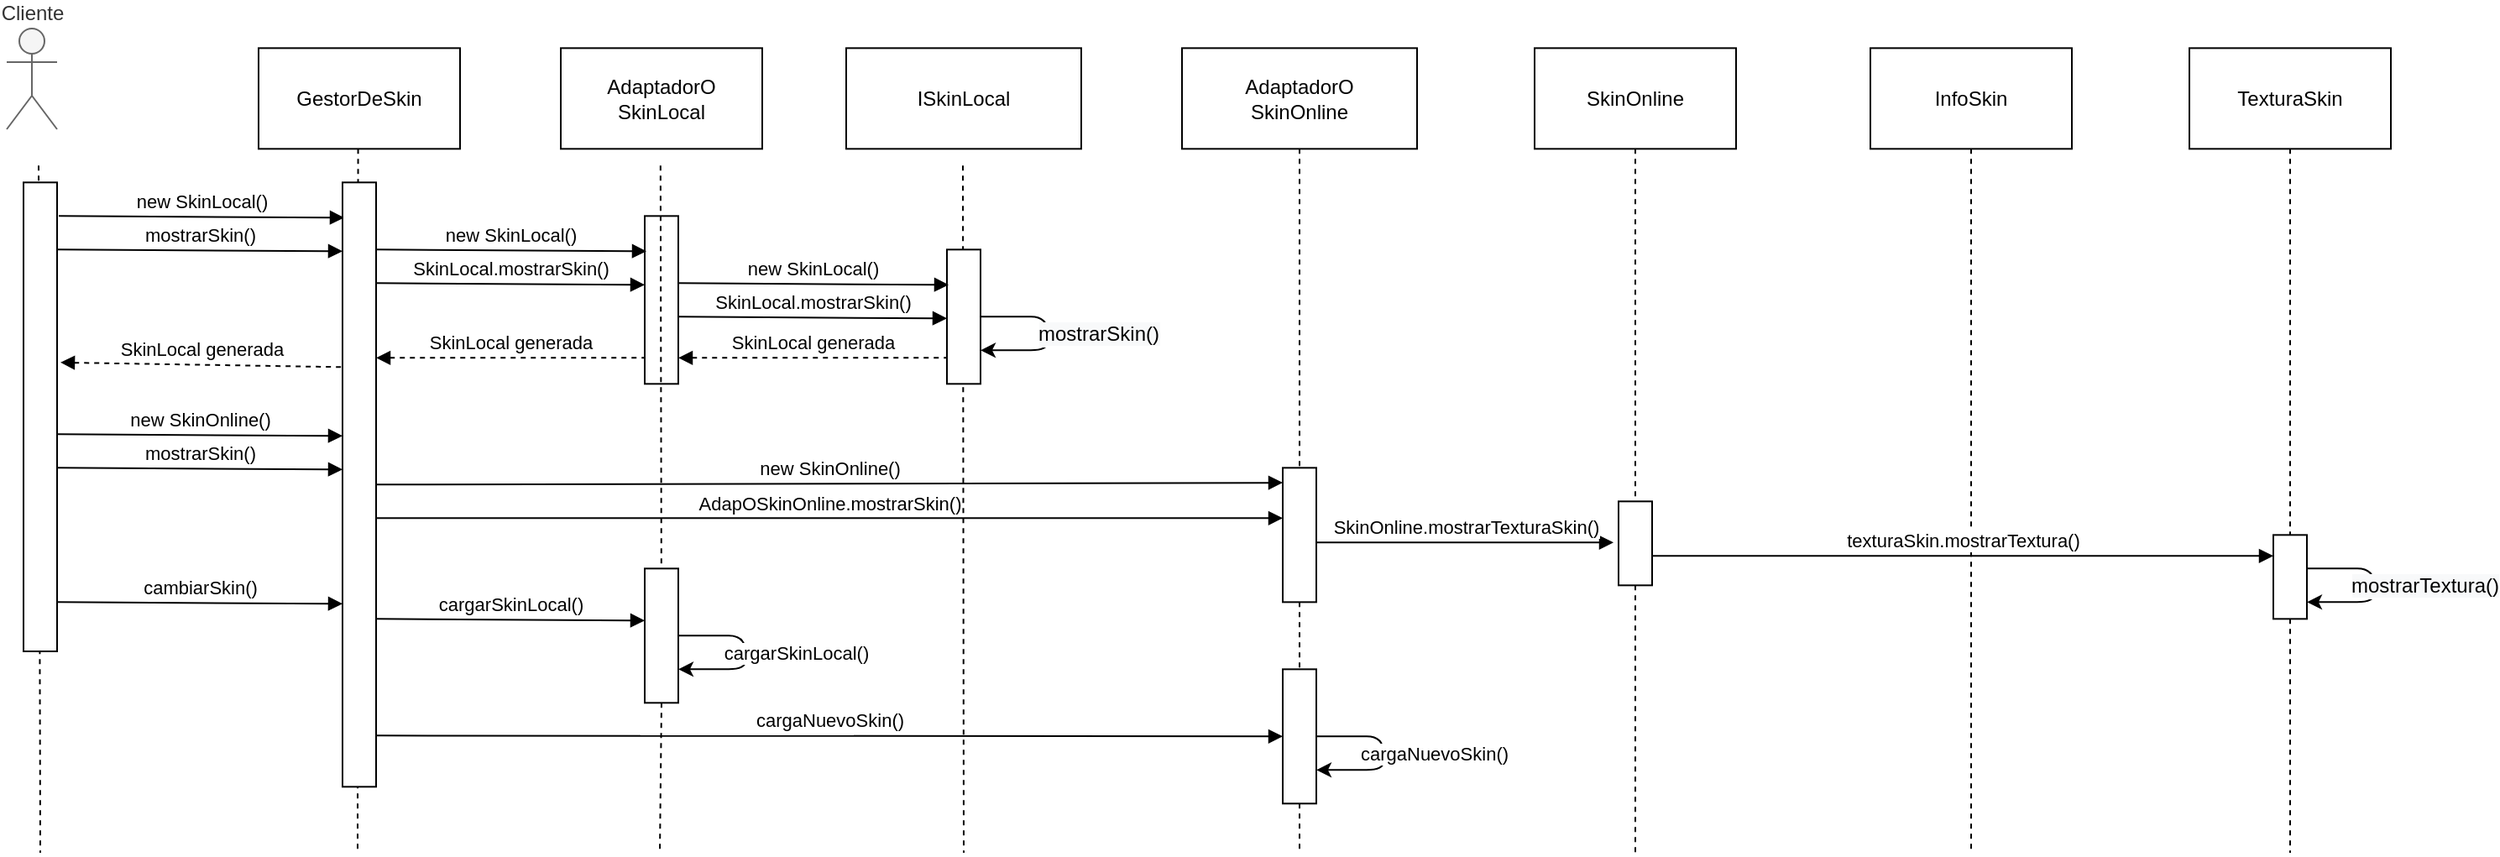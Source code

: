 <mxfile version="15.4.3" type="google"><diagram id="FFhPNZp1Z0Cv77TAvvxm" name="Página-1"><mxGraphModel dx="856" dy="746" grid="1" gridSize="10" guides="1" tooltips="1" connect="1" arrows="1" fold="1" page="1" pageScale="1" pageWidth="827" pageHeight="1169" math="0" shadow="0"><root><mxCell id="0"/><mxCell id="1" parent="0"/><mxCell id="8W0476xP9J8Cwm-FeBUf-2" style="rounded=0;orthogonalLoop=1;jettySize=auto;html=1;endArrow=none;endFill=0;dashed=1;" parent="1" edge="1"><mxGeometry relative="1" as="geometry"><mxPoint x="70" y="520" as="targetPoint"/><mxPoint x="69" y="110.67" as="sourcePoint"/></mxGeometry></mxCell><mxCell id="8W0476xP9J8Cwm-FeBUf-3" value="Cliente" style="shape=umlActor;verticalLabelPosition=top;verticalAlign=bottom;html=1;outlineConnect=0;labelPosition=center;align=center;fillColor=#f5f5f5;strokeColor=#666666;fontColor=#333333;" parent="1" vertex="1"><mxGeometry x="50" y="29" width="30" height="60" as="geometry"/></mxCell><mxCell id="8W0476xP9J8Cwm-FeBUf-4" style="rounded=0;orthogonalLoop=1;jettySize=auto;html=1;exitX=0.5;exitY=1;exitDx=0;exitDy=0;dashed=1;endArrow=none;endFill=0;startArrow=none;" parent="1" source="Qq_ZQxuOtuxrpt1lNSAV-54" edge="1"><mxGeometry relative="1" as="geometry"><mxPoint x="439" y="520" as="targetPoint"/><mxPoint x="439.41" y="110.67" as="sourcePoint"/></mxGeometry></mxCell><mxCell id="8W0476xP9J8Cwm-FeBUf-5" value="AdaptadorO&lt;br&gt;SkinLocal" style="rounded=0;whiteSpace=wrap;html=1;" parent="1" vertex="1"><mxGeometry x="380" y="40.67" width="120" height="60" as="geometry"/></mxCell><mxCell id="8W0476xP9J8Cwm-FeBUf-7" value="AdaptadorO&lt;br&gt;SkinOnline" style="rounded=0;whiteSpace=wrap;html=1;" parent="1" vertex="1"><mxGeometry x="750" y="40.67" width="140" height="60" as="geometry"/></mxCell><mxCell id="8W0476xP9J8Cwm-FeBUf-8" style="edgeStyle=orthogonalEdgeStyle;rounded=0;orthogonalLoop=1;jettySize=auto;html=1;exitX=0.5;exitY=1;exitDx=0;exitDy=0;dashed=1;endArrow=none;endFill=0;startArrow=none;" parent="1" source="Qq_ZQxuOtuxrpt1lNSAV-48" edge="1"><mxGeometry relative="1" as="geometry"><mxPoint x="1020" y="520" as="targetPoint"/></mxGeometry></mxCell><mxCell id="8W0476xP9J8Cwm-FeBUf-9" value="SkinOnline" style="rounded=0;whiteSpace=wrap;html=1;" parent="1" vertex="1"><mxGeometry x="960" y="40.67" width="120" height="60" as="geometry"/></mxCell><mxCell id="8W0476xP9J8Cwm-FeBUf-11" value="InfoSkin" style="rounded=0;whiteSpace=wrap;html=1;" parent="1" vertex="1"><mxGeometry x="1160" y="40.67" width="120" height="60" as="geometry"/></mxCell><mxCell id="8W0476xP9J8Cwm-FeBUf-13" value="TexturaSkin" style="rounded=0;whiteSpace=wrap;html=1;" parent="1" vertex="1"><mxGeometry x="1350" y="40.67" width="120" height="60" as="geometry"/></mxCell><mxCell id="8W0476xP9J8Cwm-FeBUf-16" value="&lt;span style=&quot;font-family: &amp;#34;helvetica&amp;#34;&quot;&gt;new SkinLocal()&lt;/span&gt;" style="endArrow=block;html=1;endFill=1;labelPosition=center;verticalLabelPosition=top;align=center;verticalAlign=bottom;entryX=0;entryY=0.042;entryDx=0;entryDy=0;entryPerimeter=0;" parent="1" edge="1"><mxGeometry width="50" height="50" relative="1" as="geometry"><mxPoint x="81" y="140.67" as="sourcePoint"/><mxPoint x="251" y="141.67" as="targetPoint"/></mxGeometry></mxCell><mxCell id="8W0476xP9J8Cwm-FeBUf-38" value="ISkinLocal" style="rounded=0;whiteSpace=wrap;html=1;" parent="1" vertex="1"><mxGeometry x="550" y="40.67" width="140" height="60" as="geometry"/></mxCell><mxCell id="8W0476xP9J8Cwm-FeBUf-39" style="rounded=0;orthogonalLoop=1;jettySize=auto;html=1;exitX=0.5;exitY=1;exitDx=0;exitDy=0;dashed=1;endArrow=none;endFill=0;" parent="1" edge="1"><mxGeometry relative="1" as="geometry"><mxPoint x="620" y="520" as="targetPoint"/><mxPoint x="619.5" y="110.67" as="sourcePoint"/></mxGeometry></mxCell><mxCell id="8W0476xP9J8Cwm-FeBUf-43" value="GestorDeSkin" style="rounded=0;whiteSpace=wrap;html=1;" parent="1" vertex="1"><mxGeometry x="200" y="40.67" width="120" height="60" as="geometry"/></mxCell><mxCell id="8W0476xP9J8Cwm-FeBUf-44" style="rounded=0;orthogonalLoop=1;jettySize=auto;html=1;exitX=0.5;exitY=1;exitDx=0;exitDy=0;dashed=1;endArrow=none;endFill=0;" parent="1" edge="1"><mxGeometry relative="1" as="geometry"><mxPoint x="259" y="520" as="targetPoint"/><mxPoint x="259.29" y="100.67" as="sourcePoint"/></mxGeometry></mxCell><mxCell id="8W0476xP9J8Cwm-FeBUf-48" value="" style="rounded=0;whiteSpace=wrap;html=1;" parent="1" vertex="1"><mxGeometry x="60" y="120.67" width="20" height="279.33" as="geometry"/></mxCell><mxCell id="8W0476xP9J8Cwm-FeBUf-51" value="" style="rounded=0;whiteSpace=wrap;html=1;" parent="1" vertex="1"><mxGeometry x="250" y="120.67" width="20" height="360" as="geometry"/></mxCell><mxCell id="8W0476xP9J8Cwm-FeBUf-52" value="" style="rounded=0;whiteSpace=wrap;html=1;" parent="1" vertex="1"><mxGeometry x="430" y="140.67" width="20" height="100" as="geometry"/></mxCell><mxCell id="8W0476xP9J8Cwm-FeBUf-61" value="" style="rounded=0;orthogonalLoop=1;jettySize=auto;html=1;exitX=0.5;exitY=1;exitDx=0;exitDy=0;dashed=1;endArrow=none;endFill=0;startArrow=none;" parent="1" source="Qq_ZQxuOtuxrpt1lNSAV-56" edge="1"><mxGeometry relative="1" as="geometry"><mxPoint x="820" y="520" as="targetPoint"/><mxPoint x="820" y="100.67" as="sourcePoint"/></mxGeometry></mxCell><mxCell id="8W0476xP9J8Cwm-FeBUf-64" value="" style="rounded=0;orthogonalLoop=1;jettySize=auto;html=1;exitX=0.5;exitY=1;exitDx=0;exitDy=0;dashed=1;endArrow=none;endFill=0;" parent="1" source="8W0476xP9J8Cwm-FeBUf-11" edge="1"><mxGeometry relative="1" as="geometry"><mxPoint x="1220" y="520" as="targetPoint"/><mxPoint x="1220" y="100.67" as="sourcePoint"/></mxGeometry></mxCell><mxCell id="nEfzSv-l4ia5l02yRWtV-1" value="&lt;font face=&quot;helvetica&quot;&gt;new SkinLocal()&lt;/font&gt;" style="endArrow=block;html=1;endFill=1;labelPosition=center;verticalLabelPosition=top;align=center;verticalAlign=bottom;" parent="1" edge="1"><mxGeometry width="50" height="50" relative="1" as="geometry"><mxPoint x="270" y="160.67" as="sourcePoint"/><mxPoint x="431" y="161.67" as="targetPoint"/></mxGeometry></mxCell><mxCell id="nEfzSv-l4ia5l02yRWtV-2" value="&lt;font face=&quot;helvetica&quot;&gt;mostrarSkin()&lt;/font&gt;" style="endArrow=block;html=1;endFill=1;labelPosition=center;verticalLabelPosition=top;align=center;verticalAlign=bottom;entryX=0;entryY=0.042;entryDx=0;entryDy=0;entryPerimeter=0;" parent="1" edge="1"><mxGeometry width="50" height="50" relative="1" as="geometry"><mxPoint x="80" y="160.67" as="sourcePoint"/><mxPoint x="250" y="161.67" as="targetPoint"/></mxGeometry></mxCell><mxCell id="nEfzSv-l4ia5l02yRWtV-3" value="&lt;font face=&quot;helvetica&quot;&gt;SkinLocal.mostrarSkin()&lt;/font&gt;" style="endArrow=block;html=1;endFill=1;labelPosition=center;verticalLabelPosition=top;align=center;verticalAlign=bottom;" parent="1" edge="1"><mxGeometry width="50" height="50" relative="1" as="geometry"><mxPoint x="270" y="180.67" as="sourcePoint"/><mxPoint x="430" y="181.67" as="targetPoint"/></mxGeometry></mxCell><mxCell id="nEfzSv-l4ia5l02yRWtV-4" value="" style="rounded=0;whiteSpace=wrap;html=1;" parent="1" vertex="1"><mxGeometry x="610" y="160.67" width="20" height="80" as="geometry"/></mxCell><mxCell id="nEfzSv-l4ia5l02yRWtV-5" value="&lt;font face=&quot;helvetica&quot;&gt;new SkinLocal()&lt;/font&gt;" style="endArrow=block;html=1;endFill=1;labelPosition=center;verticalLabelPosition=top;align=center;verticalAlign=bottom;" parent="1" edge="1"><mxGeometry width="50" height="50" relative="1" as="geometry"><mxPoint x="450" y="180.67" as="sourcePoint"/><mxPoint x="611" y="181.67" as="targetPoint"/></mxGeometry></mxCell><mxCell id="nEfzSv-l4ia5l02yRWtV-6" value="&lt;font face=&quot;helvetica&quot;&gt;SkinLocal.mostrarSkin()&lt;/font&gt;" style="endArrow=block;html=1;endFill=1;labelPosition=center;verticalLabelPosition=top;align=center;verticalAlign=bottom;" parent="1" edge="1"><mxGeometry width="50" height="50" relative="1" as="geometry"><mxPoint x="450" y="200.67" as="sourcePoint"/><mxPoint x="610" y="201.67" as="targetPoint"/></mxGeometry></mxCell><mxCell id="nEfzSv-l4ia5l02yRWtV-7" value="SkinLocal generada" style="endArrow=none;html=1;endFill=0;labelPosition=center;verticalLabelPosition=top;align=center;verticalAlign=bottom;startArrow=block;startFill=1;dashed=1;" parent="1" edge="1"><mxGeometry width="50" height="50" relative="1" as="geometry"><mxPoint x="450" y="225.17" as="sourcePoint"/><mxPoint x="610" y="225.17" as="targetPoint"/><mxPoint as="offset"/></mxGeometry></mxCell><mxCell id="nEfzSv-l4ia5l02yRWtV-8" value="SkinLocal generada" style="endArrow=none;html=1;endFill=0;labelPosition=center;verticalLabelPosition=top;align=center;verticalAlign=bottom;startArrow=block;startFill=1;dashed=1;" parent="1" edge="1"><mxGeometry width="50" height="50" relative="1" as="geometry"><mxPoint x="270" y="225.17" as="sourcePoint"/><mxPoint x="430" y="225.17" as="targetPoint"/><mxPoint as="offset"/></mxGeometry></mxCell><mxCell id="nEfzSv-l4ia5l02yRWtV-9" value="SkinLocal generada" style="endArrow=none;html=1;endFill=0;labelPosition=center;verticalLabelPosition=top;align=center;verticalAlign=bottom;startArrow=block;startFill=1;dashed=1;exitX=1.1;exitY=0.384;exitDx=0;exitDy=0;exitPerimeter=0;" parent="1" source="8W0476xP9J8Cwm-FeBUf-48" edge="1"><mxGeometry width="50" height="50" relative="1" as="geometry"><mxPoint x="100" y="230.67" as="sourcePoint"/><mxPoint x="250" y="230.67" as="targetPoint"/><mxPoint as="offset"/></mxGeometry></mxCell><mxCell id="nEfzSv-l4ia5l02yRWtV-10" value="&lt;span style=&quot;font-size: 12px ; text-align: left ; background-color: rgb(248 , 249 , 250)&quot;&gt;mostrarSkin()&lt;/span&gt;" style="endArrow=classic;html=1;exitX=1;exitY=0.5;exitDx=0;exitDy=0;entryX=1;entryY=0.75;entryDx=0;entryDy=0;fillColor=none;" parent="1" source="nEfzSv-l4ia5l02yRWtV-4" target="nEfzSv-l4ia5l02yRWtV-4" edge="1"><mxGeometry y="30" width="50" height="50" relative="1" as="geometry"><mxPoint x="680" y="300.67" as="sourcePoint"/><mxPoint x="730" y="250.67" as="targetPoint"/><Array as="points"><mxPoint x="670" y="200.67"/><mxPoint x="670" y="220.67"/></Array><mxPoint as="offset"/></mxGeometry></mxCell><mxCell id="nEfzSv-l4ia5l02yRWtV-11" value="&lt;font face=&quot;helvetica&quot;&gt;new SkinOnline()&lt;/font&gt;" style="endArrow=block;html=1;endFill=1;labelPosition=center;verticalLabelPosition=top;align=center;verticalAlign=bottom;entryX=0;entryY=0.042;entryDx=0;entryDy=0;entryPerimeter=0;" parent="1" edge="1"><mxGeometry width="50" height="50" relative="1" as="geometry"><mxPoint x="80" y="270.67" as="sourcePoint"/><mxPoint x="250" y="271.67" as="targetPoint"/></mxGeometry></mxCell><mxCell id="nEfzSv-l4ia5l02yRWtV-12" value="&lt;font face=&quot;helvetica&quot;&gt;mostrarSkin()&lt;/font&gt;" style="endArrow=block;html=1;endFill=1;labelPosition=center;verticalLabelPosition=top;align=center;verticalAlign=bottom;entryX=0;entryY=0.042;entryDx=0;entryDy=0;entryPerimeter=0;" parent="1" edge="1"><mxGeometry width="50" height="50" relative="1" as="geometry"><mxPoint x="80" y="290.67" as="sourcePoint"/><mxPoint x="250" y="291.67" as="targetPoint"/></mxGeometry></mxCell><mxCell id="nEfzSv-l4ia5l02yRWtV-13" value="" style="rounded=0;whiteSpace=wrap;html=1;" parent="1" vertex="1"><mxGeometry x="810" y="290.67" width="20" height="80" as="geometry"/></mxCell><mxCell id="nEfzSv-l4ia5l02yRWtV-14" value="" style="rounded=0;orthogonalLoop=1;jettySize=auto;html=1;exitX=0.5;exitY=1;exitDx=0;exitDy=0;dashed=1;endArrow=none;endFill=0;" parent="1" source="8W0476xP9J8Cwm-FeBUf-7" target="nEfzSv-l4ia5l02yRWtV-13" edge="1"><mxGeometry relative="1" as="geometry"><mxPoint x="820" y="650.67" as="targetPoint"/><mxPoint x="820" y="100.67" as="sourcePoint"/></mxGeometry></mxCell><mxCell id="nEfzSv-l4ia5l02yRWtV-15" value="&lt;font face=&quot;helvetica&quot;&gt;new SkinOnline()&lt;/font&gt;" style="endArrow=block;html=1;endFill=1;labelPosition=center;verticalLabelPosition=top;align=center;verticalAlign=bottom;entryX=0;entryY=0.111;entryDx=0;entryDy=0;entryPerimeter=0;" parent="1" target="nEfzSv-l4ia5l02yRWtV-13" edge="1"><mxGeometry width="50" height="50" relative="1" as="geometry"><mxPoint x="270" y="300.67" as="sourcePoint"/><mxPoint x="780" y="300.67" as="targetPoint"/></mxGeometry></mxCell><mxCell id="nEfzSv-l4ia5l02yRWtV-16" value="&lt;font face=&quot;helvetica&quot;&gt;AdapOSkinOnline.mostrarSkin()&lt;/font&gt;" style="endArrow=block;html=1;endFill=1;labelPosition=center;verticalLabelPosition=top;align=center;verticalAlign=bottom;" parent="1" edge="1"><mxGeometry width="50" height="50" relative="1" as="geometry"><mxPoint x="270" y="320.67" as="sourcePoint"/><mxPoint x="810" y="320.67" as="targetPoint"/></mxGeometry></mxCell><mxCell id="nEfzSv-l4ia5l02yRWtV-23" value="" style="rounded=0;orthogonalLoop=1;jettySize=auto;html=1;exitX=0.5;exitY=1;exitDx=0;exitDy=0;dashed=1;endArrow=none;endFill=0;startArrow=none;" parent="1" source="nEfzSv-l4ia5l02yRWtV-19" edge="1"><mxGeometry relative="1" as="geometry"><mxPoint x="1410" y="520" as="targetPoint"/><mxPoint x="1410" y="100.67" as="sourcePoint"/></mxGeometry></mxCell><mxCell id="nEfzSv-l4ia5l02yRWtV-68" value="&lt;font face=&quot;helvetica&quot;&gt;SkinOnline.mostrarTexturaSkin()&lt;/font&gt;" style="endArrow=block;html=1;endFill=1;labelPosition=center;verticalLabelPosition=top;align=center;verticalAlign=bottom;" parent="1" edge="1"><mxGeometry width="50" height="50" relative="1" as="geometry"><mxPoint x="830" y="335.17" as="sourcePoint"/><mxPoint x="1007" y="335.17" as="targetPoint"/></mxGeometry></mxCell><mxCell id="Qq_ZQxuOtuxrpt1lNSAV-48" value="" style="rounded=0;whiteSpace=wrap;html=1;" parent="1" vertex="1"><mxGeometry x="1010" y="310.67" width="20" height="50" as="geometry"/></mxCell><mxCell id="Qq_ZQxuOtuxrpt1lNSAV-49" value="" style="edgeStyle=orthogonalEdgeStyle;rounded=0;orthogonalLoop=1;jettySize=auto;html=1;exitX=0.5;exitY=1;exitDx=0;exitDy=0;dashed=1;endArrow=none;endFill=0;" parent="1" source="8W0476xP9J8Cwm-FeBUf-9" target="Qq_ZQxuOtuxrpt1lNSAV-48" edge="1"><mxGeometry relative="1" as="geometry"><mxPoint x="1020" y="490.67" as="targetPoint"/><mxPoint x="1020" y="100.67" as="sourcePoint"/></mxGeometry></mxCell><mxCell id="Qq_ZQxuOtuxrpt1lNSAV-50" value="&lt;font face=&quot;helvetica&quot;&gt;texturaSkin.mostrarTextura()&lt;/font&gt;" style="endArrow=block;html=1;endFill=1;labelPosition=center;verticalLabelPosition=top;align=center;verticalAlign=bottom;entryX=0;entryY=0.25;entryDx=0;entryDy=0;exitX=1;exitY=0.65;exitDx=0;exitDy=0;exitPerimeter=0;" parent="1" source="Qq_ZQxuOtuxrpt1lNSAV-48" target="nEfzSv-l4ia5l02yRWtV-19" edge="1"><mxGeometry width="50" height="50" relative="1" as="geometry"><mxPoint x="1040" y="343.67" as="sourcePoint"/><mxPoint x="1207" y="345.17" as="targetPoint"/></mxGeometry></mxCell><mxCell id="Qq_ZQxuOtuxrpt1lNSAV-51" value="&lt;span style=&quot;font-size: 12px ; text-align: left ; background-color: rgb(248 , 249 , 250)&quot;&gt;mostrarTextura()&lt;/span&gt;" style="endArrow=classic;html=1;exitX=1;exitY=0.5;exitDx=0;exitDy=0;entryX=1;entryY=0.75;entryDx=0;entryDy=0;fillColor=none;" parent="1" edge="1"><mxGeometry y="30" width="50" height="50" relative="1" as="geometry"><mxPoint x="1420" y="350.67" as="sourcePoint"/><mxPoint x="1420" y="370.67" as="targetPoint"/><Array as="points"><mxPoint x="1460" y="350.67"/><mxPoint x="1460" y="370.67"/></Array><mxPoint as="offset"/></mxGeometry></mxCell><mxCell id="nEfzSv-l4ia5l02yRWtV-19" value="" style="rounded=0;whiteSpace=wrap;html=1;" parent="1" vertex="1"><mxGeometry x="1400" y="330.67" width="20" height="50" as="geometry"/></mxCell><mxCell id="Qq_ZQxuOtuxrpt1lNSAV-52" value="" style="rounded=0;orthogonalLoop=1;jettySize=auto;html=1;exitX=0.5;exitY=1;exitDx=0;exitDy=0;dashed=1;endArrow=none;endFill=0;" parent="1" source="8W0476xP9J8Cwm-FeBUf-13" target="nEfzSv-l4ia5l02yRWtV-19" edge="1"><mxGeometry relative="1" as="geometry"><mxPoint x="1410" y="490.67" as="targetPoint"/><mxPoint x="1410" y="100.67" as="sourcePoint"/></mxGeometry></mxCell><mxCell id="Qq_ZQxuOtuxrpt1lNSAV-53" value="&lt;font face=&quot;helvetica&quot;&gt;cambiarSkin()&lt;/font&gt;" style="endArrow=block;html=1;endFill=1;labelPosition=center;verticalLabelPosition=top;align=center;verticalAlign=bottom;entryX=0;entryY=0.042;entryDx=0;entryDy=0;entryPerimeter=0;" parent="1" edge="1"><mxGeometry width="50" height="50" relative="1" as="geometry"><mxPoint x="80" y="370.67" as="sourcePoint"/><mxPoint x="250" y="371.67" as="targetPoint"/></mxGeometry></mxCell><mxCell id="Qq_ZQxuOtuxrpt1lNSAV-54" value="" style="rounded=0;whiteSpace=wrap;html=1;" parent="1" vertex="1"><mxGeometry x="430" y="350.67" width="20" height="80" as="geometry"/></mxCell><mxCell id="Qq_ZQxuOtuxrpt1lNSAV-55" value="" style="rounded=0;orthogonalLoop=1;jettySize=auto;html=1;exitX=0.5;exitY=1;exitDx=0;exitDy=0;dashed=1;endArrow=none;endFill=0;" parent="1" target="Qq_ZQxuOtuxrpt1lNSAV-54" edge="1"><mxGeometry relative="1" as="geometry"><mxPoint x="439" y="490.67" as="targetPoint"/><mxPoint x="439.41" y="110.67" as="sourcePoint"/></mxGeometry></mxCell><mxCell id="Qq_ZQxuOtuxrpt1lNSAV-56" value="" style="rounded=0;whiteSpace=wrap;html=1;" parent="1" vertex="1"><mxGeometry x="810" y="410.67" width="20" height="80" as="geometry"/></mxCell><mxCell id="Qq_ZQxuOtuxrpt1lNSAV-57" value="" style="rounded=0;orthogonalLoop=1;jettySize=auto;html=1;exitX=0.5;exitY=1;exitDx=0;exitDy=0;dashed=1;endArrow=none;endFill=0;startArrow=none;" parent="1" source="nEfzSv-l4ia5l02yRWtV-13" target="Qq_ZQxuOtuxrpt1lNSAV-56" edge="1"><mxGeometry relative="1" as="geometry"><mxPoint x="820" y="490.67" as="targetPoint"/><mxPoint x="820" y="370.67" as="sourcePoint"/></mxGeometry></mxCell><mxCell id="Qq_ZQxuOtuxrpt1lNSAV-59" value="&lt;font face=&quot;helvetica&quot;&gt;cargarSkinLocal()&lt;/font&gt;" style="endArrow=block;html=1;endFill=1;labelPosition=center;verticalLabelPosition=top;align=center;verticalAlign=bottom;" parent="1" edge="1"><mxGeometry width="50" height="50" relative="1" as="geometry"><mxPoint x="270" y="380.67" as="sourcePoint"/><mxPoint x="430" y="381.67" as="targetPoint"/></mxGeometry></mxCell><mxCell id="Qq_ZQxuOtuxrpt1lNSAV-61" value="&lt;span style=&quot;font-family: &amp;#34;helvetica&amp;#34;&quot;&gt;cargarSkinLocal()&lt;/span&gt;" style="endArrow=classic;html=1;exitX=1;exitY=0.5;exitDx=0;exitDy=0;entryX=1;entryY=0.75;entryDx=0;entryDy=0;fillColor=none;" parent="1" edge="1"><mxGeometry y="30" width="50" height="50" relative="1" as="geometry"><mxPoint x="450" y="390.67" as="sourcePoint"/><mxPoint x="450" y="410.67" as="targetPoint"/><Array as="points"><mxPoint x="490" y="390.67"/><mxPoint x="490" y="410.67"/></Array><mxPoint as="offset"/></mxGeometry></mxCell><mxCell id="Qq_ZQxuOtuxrpt1lNSAV-62" value="&lt;font face=&quot;helvetica&quot;&gt;cargaNuevoSkin()&lt;/font&gt;" style="endArrow=block;html=1;endFill=1;labelPosition=center;verticalLabelPosition=top;align=center;verticalAlign=bottom;entryX=0;entryY=0.5;entryDx=0;entryDy=0;" parent="1" target="Qq_ZQxuOtuxrpt1lNSAV-56" edge="1"><mxGeometry width="50" height="50" relative="1" as="geometry"><mxPoint x="270" y="450.17" as="sourcePoint"/><mxPoint x="430" y="451.17" as="targetPoint"/></mxGeometry></mxCell><mxCell id="Qq_ZQxuOtuxrpt1lNSAV-65" value="&lt;span style=&quot;font-family: &amp;#34;helvetica&amp;#34;&quot;&gt;cargaNuevoSkin()&lt;/span&gt;" style="endArrow=classic;html=1;exitX=1;exitY=0.5;exitDx=0;exitDy=0;entryX=1;entryY=0.75;entryDx=0;entryDy=0;fillColor=none;" parent="1" edge="1"><mxGeometry y="30" width="50" height="50" relative="1" as="geometry"><mxPoint x="830" y="450.67" as="sourcePoint"/><mxPoint x="830" y="470.67" as="targetPoint"/><Array as="points"><mxPoint x="870" y="450.67"/><mxPoint x="870" y="470.67"/></Array><mxPoint as="offset"/></mxGeometry></mxCell></root></mxGraphModel></diagram></mxfile>